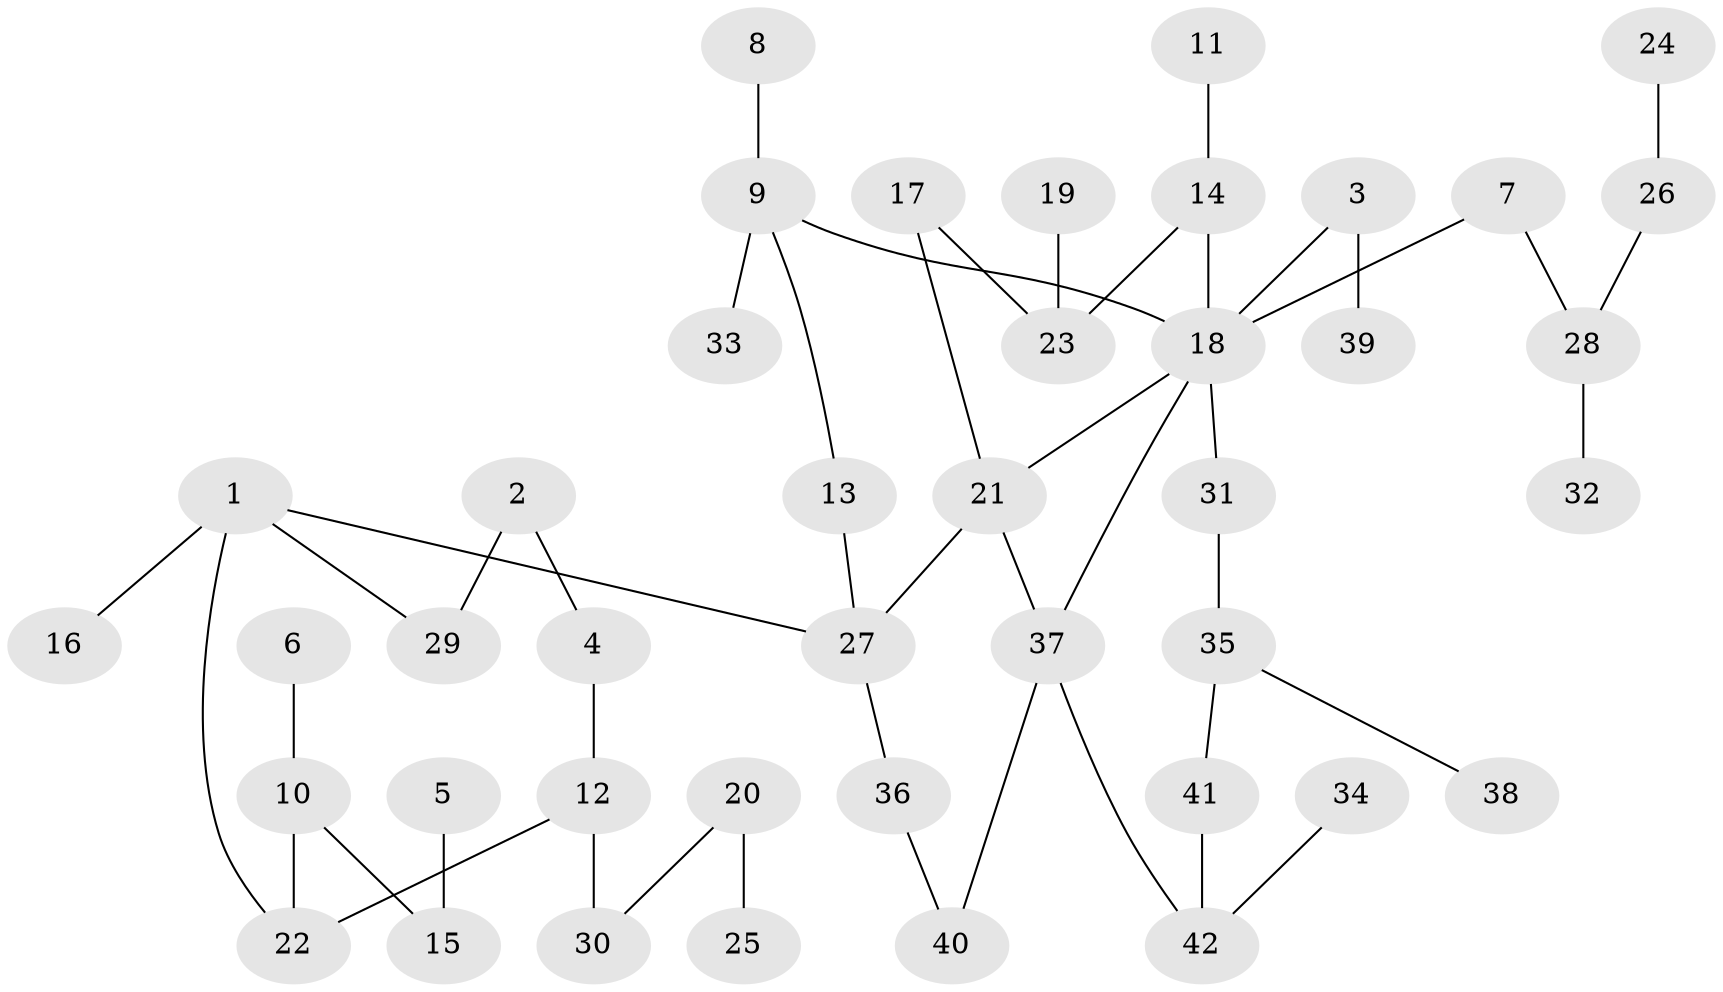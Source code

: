 // original degree distribution, {4: 0.09523809523809523, 3: 0.11904761904761904, 8: 0.011904761904761904, 5: 0.05952380952380952, 6: 0.011904761904761904, 2: 0.21428571428571427, 1: 0.4880952380952381}
// Generated by graph-tools (version 1.1) at 2025/01/03/09/25 03:01:10]
// undirected, 42 vertices, 47 edges
graph export_dot {
graph [start="1"]
  node [color=gray90,style=filled];
  1;
  2;
  3;
  4;
  5;
  6;
  7;
  8;
  9;
  10;
  11;
  12;
  13;
  14;
  15;
  16;
  17;
  18;
  19;
  20;
  21;
  22;
  23;
  24;
  25;
  26;
  27;
  28;
  29;
  30;
  31;
  32;
  33;
  34;
  35;
  36;
  37;
  38;
  39;
  40;
  41;
  42;
  1 -- 16 [weight=1.0];
  1 -- 22 [weight=1.0];
  1 -- 27 [weight=1.0];
  1 -- 29 [weight=1.0];
  2 -- 4 [weight=1.0];
  2 -- 29 [weight=1.0];
  3 -- 18 [weight=1.0];
  3 -- 39 [weight=1.0];
  4 -- 12 [weight=1.0];
  5 -- 15 [weight=1.0];
  6 -- 10 [weight=1.0];
  7 -- 18 [weight=1.0];
  7 -- 28 [weight=1.0];
  8 -- 9 [weight=1.0];
  9 -- 13 [weight=1.0];
  9 -- 18 [weight=1.0];
  9 -- 33 [weight=1.0];
  10 -- 15 [weight=1.0];
  10 -- 22 [weight=1.0];
  11 -- 14 [weight=1.0];
  12 -- 22 [weight=1.0];
  12 -- 30 [weight=1.0];
  13 -- 27 [weight=1.0];
  14 -- 18 [weight=1.0];
  14 -- 23 [weight=1.0];
  17 -- 21 [weight=1.0];
  17 -- 23 [weight=1.0];
  18 -- 21 [weight=1.0];
  18 -- 31 [weight=1.0];
  18 -- 37 [weight=1.0];
  19 -- 23 [weight=1.0];
  20 -- 25 [weight=1.0];
  20 -- 30 [weight=1.0];
  21 -- 27 [weight=1.0];
  21 -- 37 [weight=1.0];
  24 -- 26 [weight=1.0];
  26 -- 28 [weight=1.0];
  27 -- 36 [weight=1.0];
  28 -- 32 [weight=1.0];
  31 -- 35 [weight=1.0];
  34 -- 42 [weight=1.0];
  35 -- 38 [weight=1.0];
  35 -- 41 [weight=1.0];
  36 -- 40 [weight=1.0];
  37 -- 40 [weight=1.0];
  37 -- 42 [weight=1.0];
  41 -- 42 [weight=1.0];
}
